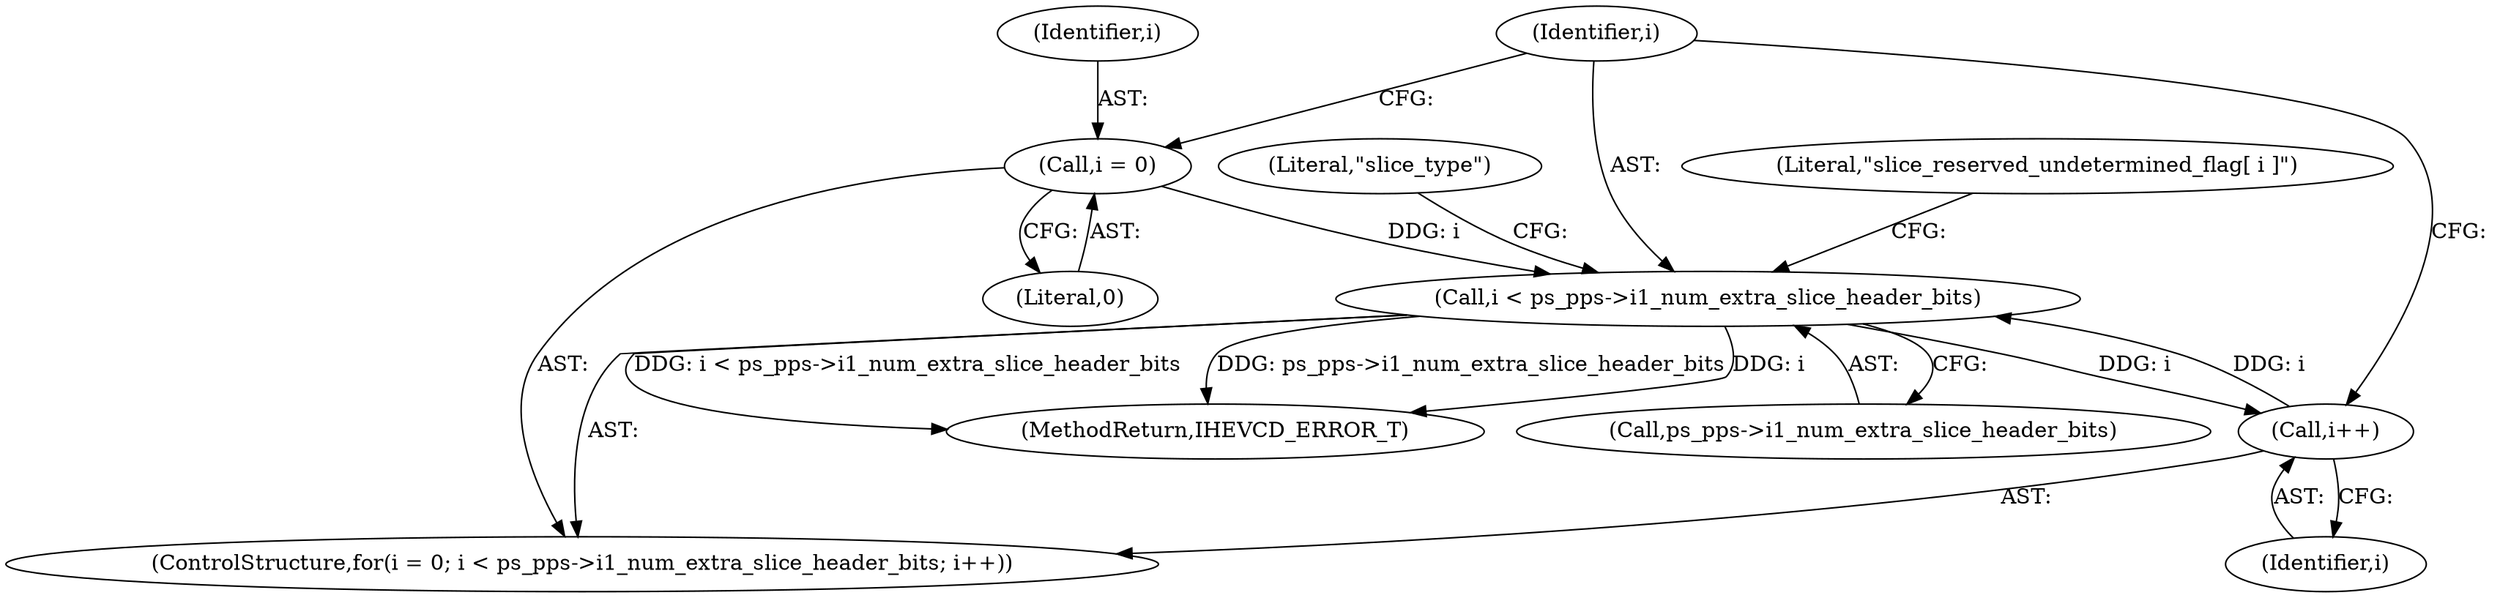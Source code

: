 digraph "0_Android_913d9e8d93d6b81bb8eac3fc2c1426651f5b259d@pointer" {
"1000580" [label="(Call,i < ps_pps->i1_num_extra_slice_header_bits)"];
"1000585" [label="(Call,i++)"];
"1000580" [label="(Call,i < ps_pps->i1_num_extra_slice_header_bits)"];
"1000577" [label="(Call,i = 0)"];
"1000576" [label="(ControlStructure,for(i = 0; i < ps_pps->i1_num_extra_slice_header_bits; i++))"];
"1000579" [label="(Literal,0)"];
"1000581" [label="(Identifier,i)"];
"1000585" [label="(Call,i++)"];
"1000580" [label="(Call,i < ps_pps->i1_num_extra_slice_header_bits)"];
"1002620" [label="(MethodReturn,IHEVCD_ERROR_T)"];
"1000577" [label="(Call,i = 0)"];
"1000578" [label="(Identifier,i)"];
"1000589" [label="(Literal,\"slice_reserved_undetermined_flag[ i ]\")"];
"1000586" [label="(Identifier,i)"];
"1000582" [label="(Call,ps_pps->i1_num_extra_slice_header_bits)"];
"1000594" [label="(Literal,\"slice_type\")"];
"1000580" -> "1000576"  [label="AST: "];
"1000580" -> "1000582"  [label="CFG: "];
"1000581" -> "1000580"  [label="AST: "];
"1000582" -> "1000580"  [label="AST: "];
"1000589" -> "1000580"  [label="CFG: "];
"1000594" -> "1000580"  [label="CFG: "];
"1000580" -> "1002620"  [label="DDG: i < ps_pps->i1_num_extra_slice_header_bits"];
"1000580" -> "1002620"  [label="DDG: ps_pps->i1_num_extra_slice_header_bits"];
"1000580" -> "1002620"  [label="DDG: i"];
"1000585" -> "1000580"  [label="DDG: i"];
"1000577" -> "1000580"  [label="DDG: i"];
"1000580" -> "1000585"  [label="DDG: i"];
"1000585" -> "1000576"  [label="AST: "];
"1000585" -> "1000586"  [label="CFG: "];
"1000586" -> "1000585"  [label="AST: "];
"1000581" -> "1000585"  [label="CFG: "];
"1000577" -> "1000576"  [label="AST: "];
"1000577" -> "1000579"  [label="CFG: "];
"1000578" -> "1000577"  [label="AST: "];
"1000579" -> "1000577"  [label="AST: "];
"1000581" -> "1000577"  [label="CFG: "];
}
